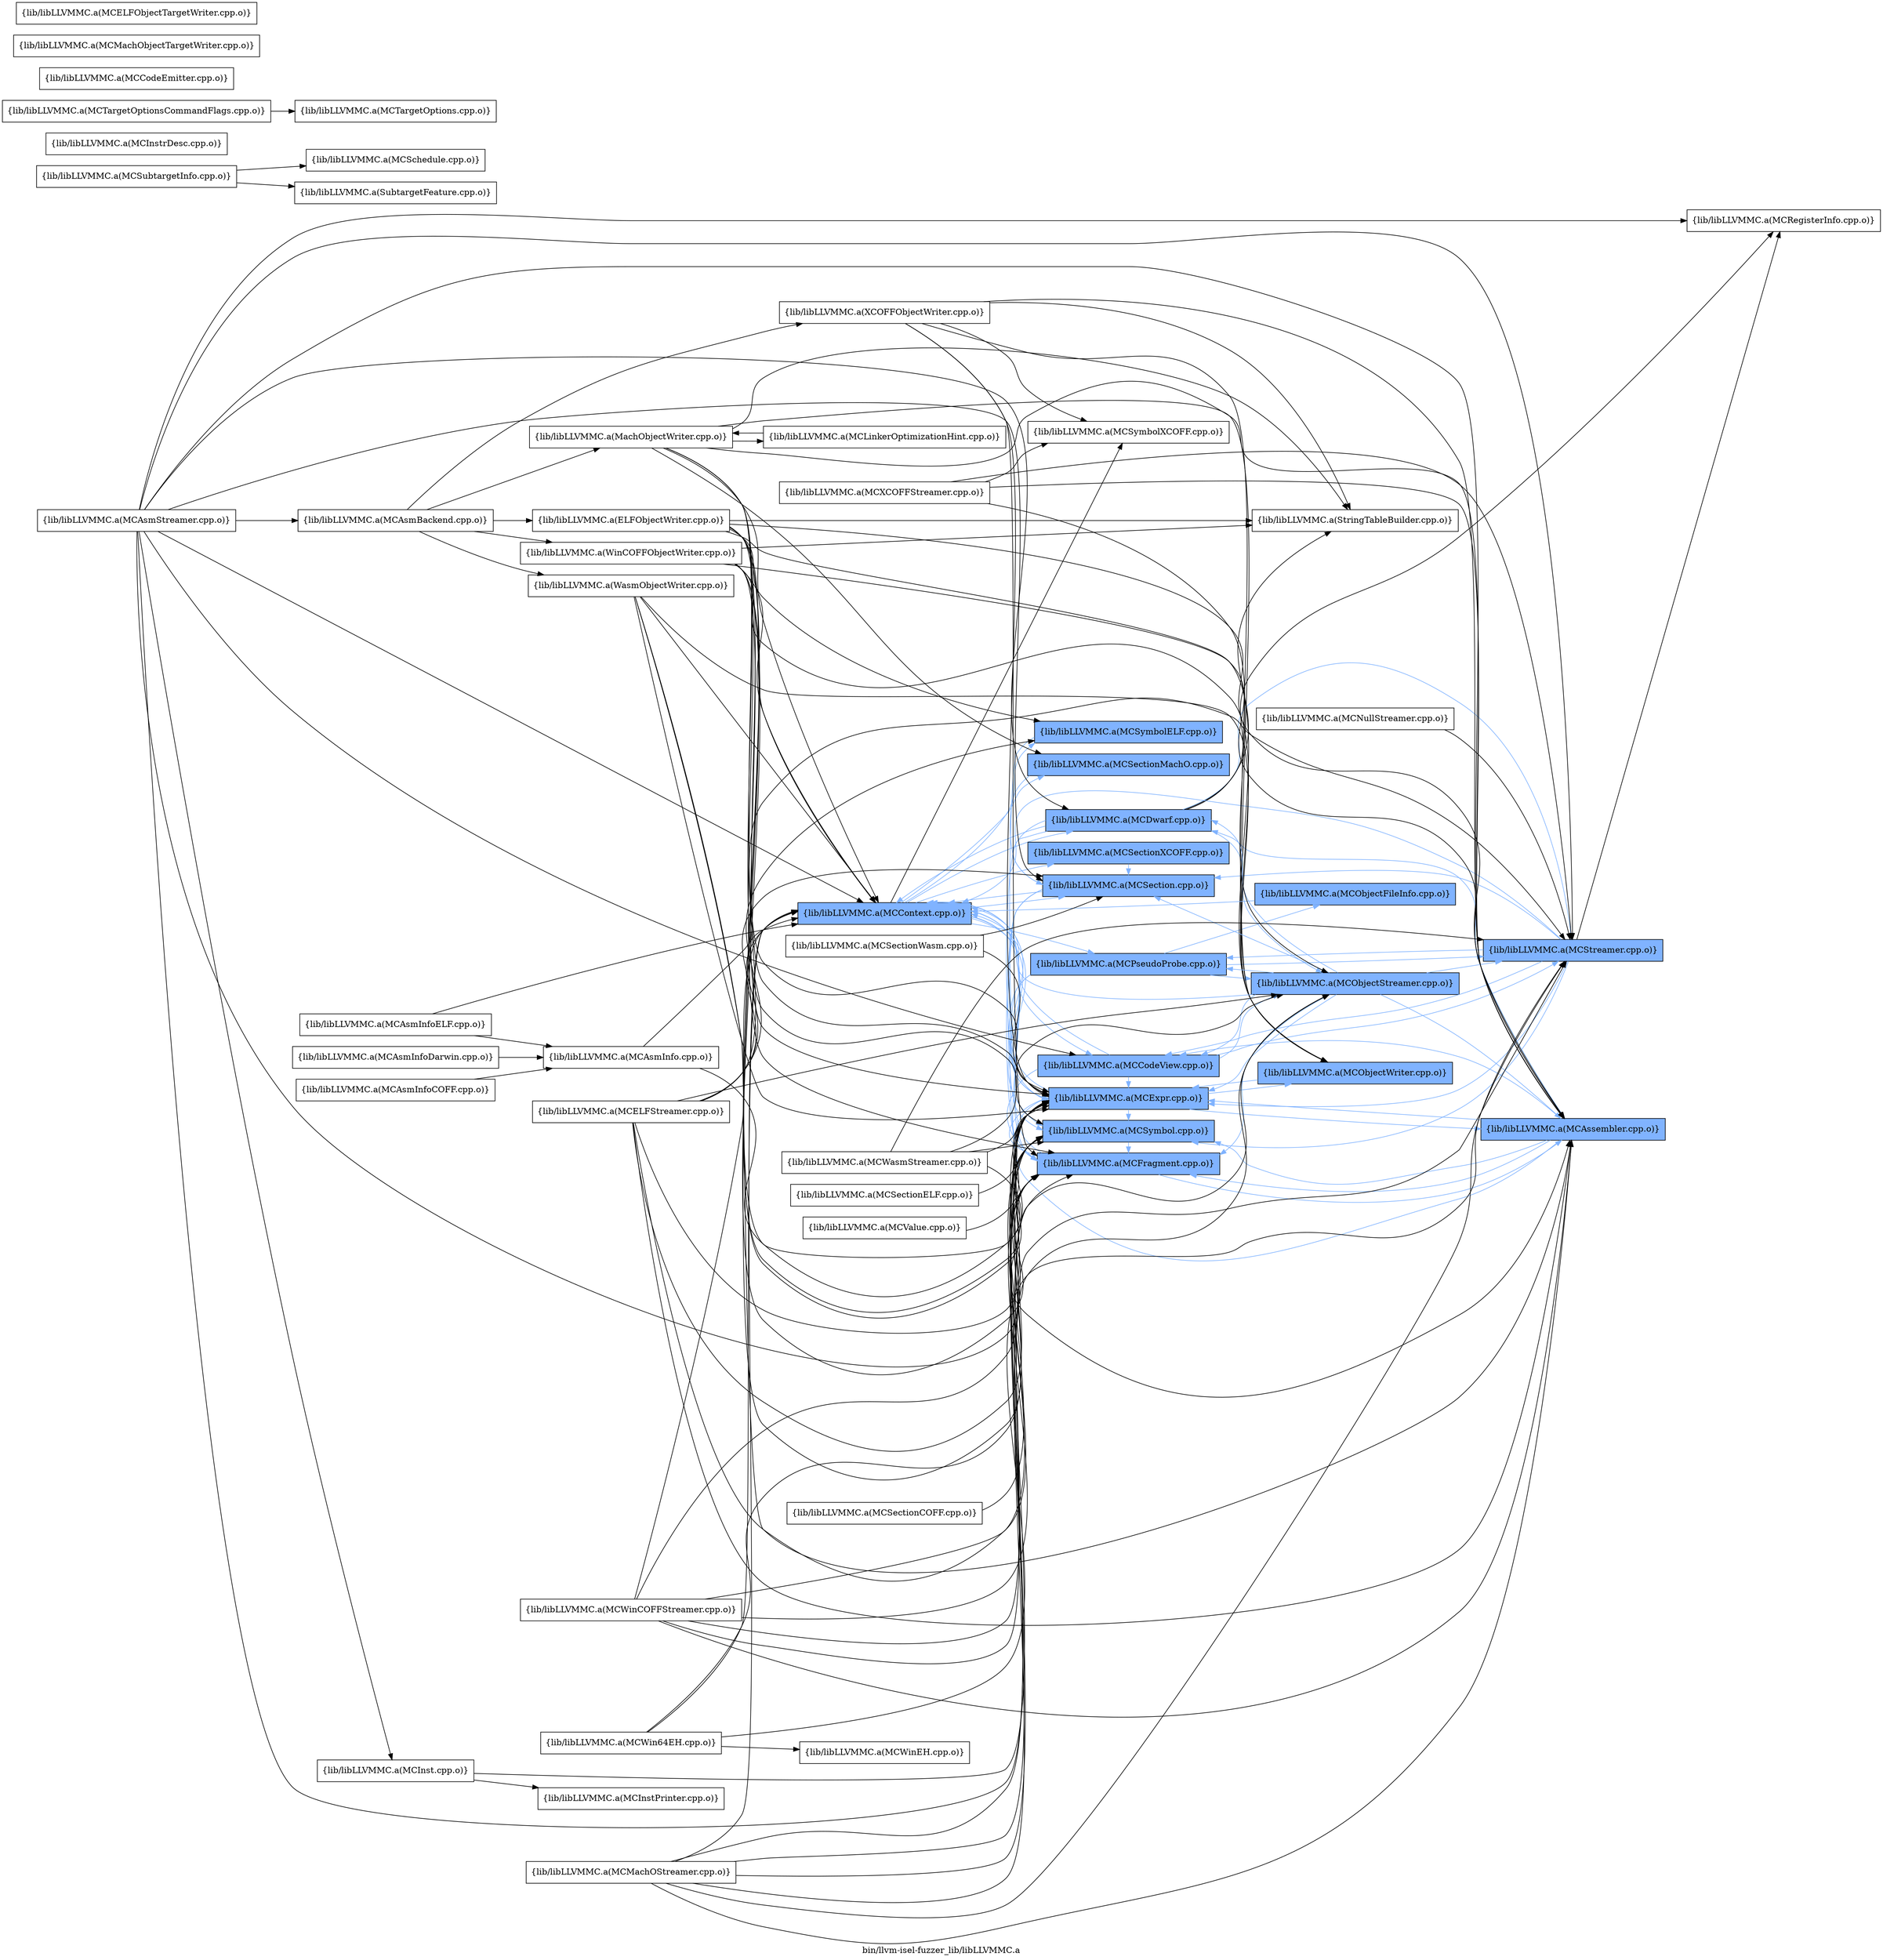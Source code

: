 digraph "bin/llvm-isel-fuzzer_lib/libLLVMMC.a" {
	label="bin/llvm-isel-fuzzer_lib/libLLVMMC.a";
	rankdir=LR;
	{ rank=same; Node0x5597edc2d488;  }
	{ rank=same; Node0x5597edc2db18; Node0x5597edc2e298; Node0x5597edc2cf88; Node0x5597edc2d708; Node0x5597edc2e158; Node0x5597edc2dac8; Node0x5597edc31998; Node0x5597edc2ef68; Node0x5597edc2d938; Node0x5597edc27218; Node0x5597edc27948;  }
	{ rank=same; Node0x5597edc2d488;  }
	{ rank=same; Node0x5597edc2db18; Node0x5597edc2e298; Node0x5597edc2cf88; Node0x5597edc2d708; Node0x5597edc2e158; Node0x5597edc2dac8; Node0x5597edc31998; Node0x5597edc2ef68; Node0x5597edc2d938; Node0x5597edc27218; Node0x5597edc27948;  }

	Node0x5597edc2d488 [shape=record,shape=box,group=1,style=filled,fillcolor="0.600000 0.5 1",label="{lib/libLLVMMC.a(MCContext.cpp.o)}"];
	Node0x5597edc2d488 -> Node0x5597edc2db18[color="0.600000 0.5 1"];
	Node0x5597edc2d488 -> Node0x5597edc2e298[color="0.600000 0.5 1"];
	Node0x5597edc2d488 -> Node0x5597edc2cf88[color="0.600000 0.5 1"];
	Node0x5597edc2d488 -> Node0x5597edc2d708[color="0.600000 0.5 1"];
	Node0x5597edc2d488 -> Node0x5597edc2e158[color="0.600000 0.5 1"];
	Node0x5597edc2d488 -> Node0x5597edc2dac8[color="0.600000 0.5 1"];
	Node0x5597edc2d488 -> Node0x5597edc31998[color="0.600000 0.5 1"];
	Node0x5597edc2d488 -> Node0x5597edc2ef68[color="0.600000 0.5 1"];
	Node0x5597edc2d488 -> Node0x5597edc2d938[color="0.600000 0.5 1"];
	Node0x5597edc2d488 -> Node0x5597edc27218[color="0.600000 0.5 1"];
	Node0x5597edc2d488 -> Node0x5597edc27948;
	Node0x5597edc2cf88 [shape=record,shape=box,group=1,style=filled,fillcolor="0.600000 0.5 1",label="{lib/libLLVMMC.a(MCExpr.cpp.o)}"];
	Node0x5597edc2cf88 -> Node0x5597edc2ea18[color="0.600000 0.5 1"];
	Node0x5597edc2cf88 -> Node0x5597edc2d488[color="0.600000 0.5 1"];
	Node0x5597edc2cf88 -> Node0x5597edc2d708[color="0.600000 0.5 1"];
	Node0x5597edc2cf88 -> Node0x5597edc2e428[color="0.600000 0.5 1"];
	Node0x5597edc2cf88 -> Node0x5597edc2d938[color="0.600000 0.5 1"];
	Node0x5597edc2cc18 [shape=record,shape=box,group=0,label="{lib/libLLVMMC.a(MCSubtargetInfo.cpp.o)}"];
	Node0x5597edc2cc18 -> Node0x5597edc2d398;
	Node0x5597edc2cc18 -> Node0x5597edc22e98;
	Node0x5597edc2d3e8 [shape=record,shape=box,group=1,style=filled,fillcolor="0.600000 0.5 1",label="{lib/libLLVMMC.a(MCStreamer.cpp.o)}"];
	Node0x5597edc2d3e8 -> Node0x5597edc2db18[color="0.600000 0.5 1"];
	Node0x5597edc2d3e8 -> Node0x5597edc2d488[color="0.600000 0.5 1"];
	Node0x5597edc2d3e8 -> Node0x5597edc2cf88[color="0.600000 0.5 1"];
	Node0x5597edc2d3e8 -> Node0x5597edc2e158[color="0.600000 0.5 1"];
	Node0x5597edc2d3e8 -> Node0x5597edc2e8d8;
	Node0x5597edc2d3e8 -> Node0x5597edc2dac8[color="0.600000 0.5 1"];
	Node0x5597edc2d3e8 -> Node0x5597edc2d938[color="0.600000 0.5 1"];
	Node0x5597edc2d938 [shape=record,shape=box,group=1,style=filled,fillcolor="0.600000 0.5 1",label="{lib/libLLVMMC.a(MCSymbol.cpp.o)}"];
	Node0x5597edc2d938 -> Node0x5597edc2d708[color="0.600000 0.5 1"];
	Node0x5597edc2c358 [shape=record,shape=box,group=0,label="{lib/libLLVMMC.a(MCInstrDesc.cpp.o)}"];
	Node0x5597edc2e8d8 [shape=record,shape=box,group=0,label="{lib/libLLVMMC.a(MCRegisterInfo.cpp.o)}"];
	Node0x5597edc2d398 [shape=record,shape=box,group=0,label="{lib/libLLVMMC.a(MCSchedule.cpp.o)}"];
	Node0x5597edc2bef8 [shape=record,shape=box,group=0,label="{lib/libLLVMMC.a(MCInstPrinter.cpp.o)}"];
	Node0x5597edc2c4e8 [shape=record,shape=box,group=0,label="{lib/libLLVMMC.a(MCAsmInfo.cpp.o)}"];
	Node0x5597edc2c4e8 -> Node0x5597edc2d488;
	Node0x5597edc2c4e8 -> Node0x5597edc2cf88;
	Node0x5597edc26cc8 [shape=record,shape=box,group=0,label="{lib/libLLVMMC.a(MCTargetOptions.cpp.o)}"];
	Node0x5597edc3c398 [shape=record,shape=box,group=0,label="{lib/libLLVMMC.a(MCAsmBackend.cpp.o)}"];
	Node0x5597edc3c398 -> Node0x5597edc2c7b8;
	Node0x5597edc3c398 -> Node0x5597edc24068;
	Node0x5597edc3c398 -> Node0x5597edc23488;
	Node0x5597edc3c398 -> Node0x5597edc21f98;
	Node0x5597edc3c398 -> Node0x5597edc22858;
	Node0x5597edc2ea18 [shape=record,shape=box,group=1,style=filled,fillcolor="0.600000 0.5 1",label="{lib/libLLVMMC.a(MCAssembler.cpp.o)}"];
	Node0x5597edc2ea18 -> Node0x5597edc2db18[color="0.600000 0.5 1"];
	Node0x5597edc2ea18 -> Node0x5597edc2d488[color="0.600000 0.5 1"];
	Node0x5597edc2ea18 -> Node0x5597edc2e298[color="0.600000 0.5 1"];
	Node0x5597edc2ea18 -> Node0x5597edc2cf88[color="0.600000 0.5 1"];
	Node0x5597edc2ea18 -> Node0x5597edc2d708[color="0.600000 0.5 1"];
	Node0x5597edc2ea18 -> Node0x5597edc2d938[color="0.600000 0.5 1"];
	Node0x5597edc2d708 [shape=record,shape=box,group=1,style=filled,fillcolor="0.600000 0.5 1",label="{lib/libLLVMMC.a(MCFragment.cpp.o)}"];
	Node0x5597edc2d708 -> Node0x5597edc2ea18[color="0.600000 0.5 1"];
	Node0x5597edc2d708 -> Node0x5597edc2d488[color="0.600000 0.5 1"];
	Node0x5597edc2d708 -> Node0x5597edc2cf88[color="0.600000 0.5 1"];
	Node0x5597edc2b7c8 [shape=record,shape=box,group=0,label="{lib/libLLVMMC.a(MCInst.cpp.o)}"];
	Node0x5597edc2b7c8 -> Node0x5597edc2cf88;
	Node0x5597edc2b7c8 -> Node0x5597edc2bef8;
	Node0x5597edc2b4f8 [shape=record,shape=box,group=1,style=filled,fillcolor="0.600000 0.5 1",label="{lib/libLLVMMC.a(MCObjectStreamer.cpp.o)}"];
	Node0x5597edc2b4f8 -> Node0x5597edc2ea18[color="0.600000 0.5 1"];
	Node0x5597edc2b4f8 -> Node0x5597edc2db18[color="0.600000 0.5 1"];
	Node0x5597edc2b4f8 -> Node0x5597edc2d488[color="0.600000 0.5 1"];
	Node0x5597edc2b4f8 -> Node0x5597edc2e298[color="0.600000 0.5 1"];
	Node0x5597edc2b4f8 -> Node0x5597edc2cf88[color="0.600000 0.5 1"];
	Node0x5597edc2b4f8 -> Node0x5597edc2d708[color="0.600000 0.5 1"];
	Node0x5597edc2b4f8 -> Node0x5597edc2e158[color="0.600000 0.5 1"];
	Node0x5597edc2b4f8 -> Node0x5597edc2dac8[color="0.600000 0.5 1"];
	Node0x5597edc2b4f8 -> Node0x5597edc2d3e8[color="0.600000 0.5 1"];
	Node0x5597edc2b868 [shape=record,shape=box,group=0,label="{lib/libLLVMMC.a(MCAsmInfoCOFF.cpp.o)}"];
	Node0x5597edc2b868 -> Node0x5597edc2c4e8;
	Node0x5597edc2b5e8 [shape=record,shape=box,group=0,label="{lib/libLLVMMC.a(MCAsmInfoDarwin.cpp.o)}"];
	Node0x5597edc2b5e8 -> Node0x5597edc2c4e8;
	Node0x5597edc2a968 [shape=record,shape=box,group=0,label="{lib/libLLVMMC.a(MCAsmInfoELF.cpp.o)}"];
	Node0x5597edc2a968 -> Node0x5597edc2c4e8;
	Node0x5597edc2a968 -> Node0x5597edc2d488;
	Node0x5597edc2e6f8 [shape=record,shape=box,group=0,label="{lib/libLLVMMC.a(MCCodeEmitter.cpp.o)}"];
	Node0x5597edc2aaa8 [shape=record,shape=box,group=0,label="{lib/libLLVMMC.a(MCMachObjectTargetWriter.cpp.o)}"];
	Node0x5597edc24068 [shape=record,shape=box,group=0,label="{lib/libLLVMMC.a(MachObjectWriter.cpp.o)}"];
	Node0x5597edc24068 -> Node0x5597edc2ea18;
	Node0x5597edc24068 -> Node0x5597edc2d488;
	Node0x5597edc24068 -> Node0x5597edc2cf88;
	Node0x5597edc24068 -> Node0x5597edc2d708;
	Node0x5597edc24068 -> Node0x5597edc2e428;
	Node0x5597edc24068 -> Node0x5597edc31998;
	Node0x5597edc24068 -> Node0x5597edc2d938;
	Node0x5597edc24068 -> Node0x5597edc251e8;
	Node0x5597edc24068 -> Node0x5597edc23168;
	Node0x5597edc2e978 [shape=record,shape=box,group=0,label="{lib/libLLVMMC.a(MCELFObjectTargetWriter.cpp.o)}"];
	Node0x5597edc25288 [shape=record,shape=box,group=0,label="{lib/libLLVMMC.a(MCValue.cpp.o)}"];
	Node0x5597edc25288 -> Node0x5597edc2cf88;
	Node0x5597edc21f98 [shape=record,shape=box,group=0,label="{lib/libLLVMMC.a(WinCOFFObjectWriter.cpp.o)}"];
	Node0x5597edc21f98 -> Node0x5597edc2ea18;
	Node0x5597edc21f98 -> Node0x5597edc2d488;
	Node0x5597edc21f98 -> Node0x5597edc2cf88;
	Node0x5597edc21f98 -> Node0x5597edc2d708;
	Node0x5597edc21f98 -> Node0x5597edc2e428;
	Node0x5597edc21f98 -> Node0x5597edc2d938;
	Node0x5597edc21f98 -> Node0x5597edc23168;
	Node0x5597edc29e78 [shape=record,shape=box,group=0,label="{lib/libLLVMMC.a(MCWin64EH.cpp.o)}"];
	Node0x5597edc29e78 -> Node0x5597edc2d488;
	Node0x5597edc29e78 -> Node0x5597edc2cf88;
	Node0x5597edc29e78 -> Node0x5597edc2d3e8;
	Node0x5597edc29e78 -> Node0x5597edc1be18;
	Node0x5597edc1baf8 [shape=record,shape=box,group=0,label="{lib/libLLVMMC.a(MCWinCOFFStreamer.cpp.o)}"];
	Node0x5597edc1baf8 -> Node0x5597edc2ea18;
	Node0x5597edc1baf8 -> Node0x5597edc2d488;
	Node0x5597edc1baf8 -> Node0x5597edc2cf88;
	Node0x5597edc1baf8 -> Node0x5597edc2d708;
	Node0x5597edc1baf8 -> Node0x5597edc2b4f8;
	Node0x5597edc1baf8 -> Node0x5597edc2d3e8;
	Node0x5597edc1baf8 -> Node0x5597edc2d938;
	Node0x5597edc1be18 [shape=record,shape=box,group=0,label="{lib/libLLVMMC.a(MCWinEH.cpp.o)}"];
	Node0x5597edc2db18 [shape=record,shape=box,group=1,style=filled,fillcolor="0.600000 0.5 1",label="{lib/libLLVMMC.a(MCCodeView.cpp.o)}"];
	Node0x5597edc2db18 -> Node0x5597edc2d488[color="0.600000 0.5 1"];
	Node0x5597edc2db18 -> Node0x5597edc2cf88[color="0.600000 0.5 1"];
	Node0x5597edc2db18 -> Node0x5597edc2d708[color="0.600000 0.5 1"];
	Node0x5597edc2db18 -> Node0x5597edc2b4f8[color="0.600000 0.5 1"];
	Node0x5597edc2db18 -> Node0x5597edc2d3e8[color="0.600000 0.5 1"];
	Node0x5597edc2a558 [shape=record,shape=box,group=1,style=filled,fillcolor="0.600000 0.5 1",label="{lib/libLLVMMC.a(MCObjectFileInfo.cpp.o)}"];
	Node0x5597edc2a558 -> Node0x5597edc2d488[color="0.600000 0.5 1"];
	Node0x5597edc2e298 [shape=record,shape=box,group=1,style=filled,fillcolor="0.600000 0.5 1",label="{lib/libLLVMMC.a(MCDwarf.cpp.o)}"];
	Node0x5597edc2e298 -> Node0x5597edc2d488[color="0.600000 0.5 1"];
	Node0x5597edc2e298 -> Node0x5597edc2cf88[color="0.600000 0.5 1"];
	Node0x5597edc2e298 -> Node0x5597edc2b4f8[color="0.600000 0.5 1"];
	Node0x5597edc2e298 -> Node0x5597edc2e8d8;
	Node0x5597edc2e298 -> Node0x5597edc2dac8[color="0.600000 0.5 1"];
	Node0x5597edc2e298 -> Node0x5597edc2d3e8[color="0.600000 0.5 1"];
	Node0x5597edc2e298 -> Node0x5597edc23168;
	Node0x5597edc25f08 [shape=record,shape=box,group=0,label="{lib/libLLVMMC.a(MCTargetOptionsCommandFlags.cpp.o)}"];
	Node0x5597edc25f08 -> Node0x5597edc26cc8;
	Node0x5597edc22e98 [shape=record,shape=box,group=0,label="{lib/libLLVMMC.a(SubtargetFeature.cpp.o)}"];
	Node0x5597edc2a4b8 [shape=record,shape=box,group=0,label="{lib/libLLVMMC.a(MCAsmStreamer.cpp.o)}"];
	Node0x5597edc2a4b8 -> Node0x5597edc3c398;
	Node0x5597edc2a4b8 -> Node0x5597edc2ea18;
	Node0x5597edc2a4b8 -> Node0x5597edc2db18;
	Node0x5597edc2a4b8 -> Node0x5597edc2d488;
	Node0x5597edc2a4b8 -> Node0x5597edc2e298;
	Node0x5597edc2a4b8 -> Node0x5597edc2cf88;
	Node0x5597edc2a4b8 -> Node0x5597edc2b7c8;
	Node0x5597edc2a4b8 -> Node0x5597edc2e8d8;
	Node0x5597edc2a4b8 -> Node0x5597edc2dac8;
	Node0x5597edc2a4b8 -> Node0x5597edc2d3e8;
	Node0x5597edc2a4b8 -> Node0x5597edc2d938;
	Node0x5597edc2f148 [shape=record,shape=box,group=0,label="{lib/libLLVMMC.a(MCELFStreamer.cpp.o)}"];
	Node0x5597edc2f148 -> Node0x5597edc2ea18;
	Node0x5597edc2f148 -> Node0x5597edc2d488;
	Node0x5597edc2f148 -> Node0x5597edc2cf88;
	Node0x5597edc2f148 -> Node0x5597edc2d708;
	Node0x5597edc2f148 -> Node0x5597edc2b4f8;
	Node0x5597edc2f148 -> Node0x5597edc2dac8;
	Node0x5597edc2f148 -> Node0x5597edc2d3e8;
	Node0x5597edc2f148 -> Node0x5597edc2d938;
	Node0x5597edc2f148 -> Node0x5597edc27218;
	Node0x5597edc2a238 [shape=record,shape=box,group=0,label="{lib/libLLVMMC.a(MCMachOStreamer.cpp.o)}"];
	Node0x5597edc2a238 -> Node0x5597edc2ea18;
	Node0x5597edc2a238 -> Node0x5597edc2d488;
	Node0x5597edc2a238 -> Node0x5597edc2cf88;
	Node0x5597edc2a238 -> Node0x5597edc2d708;
	Node0x5597edc2a238 -> Node0x5597edc2b4f8;
	Node0x5597edc2a238 -> Node0x5597edc2d3e8;
	Node0x5597edc2a238 -> Node0x5597edc2d938;
	Node0x5597edc2b228 [shape=record,shape=box,group=0,label="{lib/libLLVMMC.a(MCNullStreamer.cpp.o)}"];
	Node0x5597edc2b228 -> Node0x5597edc2d3e8;
	Node0x5597edc25a58 [shape=record,shape=box,group=0,label="{lib/libLLVMMC.a(MCWasmStreamer.cpp.o)}"];
	Node0x5597edc25a58 -> Node0x5597edc2ea18;
	Node0x5597edc25a58 -> Node0x5597edc2cf88;
	Node0x5597edc25a58 -> Node0x5597edc2b4f8;
	Node0x5597edc25a58 -> Node0x5597edc2d3e8;
	Node0x5597edc25a58 -> Node0x5597edc2d938;
	Node0x5597edc24338 [shape=record,shape=box,group=0,label="{lib/libLLVMMC.a(MCXCOFFStreamer.cpp.o)}"];
	Node0x5597edc24338 -> Node0x5597edc2ea18;
	Node0x5597edc24338 -> Node0x5597edc2b4f8;
	Node0x5597edc24338 -> Node0x5597edc2d3e8;
	Node0x5597edc24338 -> Node0x5597edc27948;
	Node0x5597edc31998 [shape=record,shape=box,group=1,style=filled,fillcolor="0.600000 0.5 1",label="{lib/libLLVMMC.a(MCSectionMachO.cpp.o)}"];
	Node0x5597edc31998 -> Node0x5597edc2dac8[color="0.600000 0.5 1"];
	Node0x5597edc27948 [shape=record,shape=box,group=0,label="{lib/libLLVMMC.a(MCSymbolXCOFF.cpp.o)}"];
	Node0x5597edc23168 [shape=record,shape=box,group=0,label="{lib/libLLVMMC.a(StringTableBuilder.cpp.o)}"];
	Node0x5597edc2c7b8 [shape=record,shape=box,group=0,label="{lib/libLLVMMC.a(ELFObjectWriter.cpp.o)}"];
	Node0x5597edc2c7b8 -> Node0x5597edc2ea18;
	Node0x5597edc2c7b8 -> Node0x5597edc2d488;
	Node0x5597edc2c7b8 -> Node0x5597edc2cf88;
	Node0x5597edc2c7b8 -> Node0x5597edc2d708;
	Node0x5597edc2c7b8 -> Node0x5597edc2e428;
	Node0x5597edc2c7b8 -> Node0x5597edc2d938;
	Node0x5597edc2c7b8 -> Node0x5597edc27218;
	Node0x5597edc2c7b8 -> Node0x5597edc23168;
	Node0x5597edc23488 [shape=record,shape=box,group=0,label="{lib/libLLVMMC.a(WasmObjectWriter.cpp.o)}"];
	Node0x5597edc23488 -> Node0x5597edc2ea18;
	Node0x5597edc23488 -> Node0x5597edc2d488;
	Node0x5597edc23488 -> Node0x5597edc2cf88;
	Node0x5597edc23488 -> Node0x5597edc2d708;
	Node0x5597edc23488 -> Node0x5597edc2e428;
	Node0x5597edc22858 [shape=record,shape=box,group=0,label="{lib/libLLVMMC.a(XCOFFObjectWriter.cpp.o)}"];
	Node0x5597edc22858 -> Node0x5597edc2ea18;
	Node0x5597edc22858 -> Node0x5597edc2cf88;
	Node0x5597edc22858 -> Node0x5597edc2d708;
	Node0x5597edc22858 -> Node0x5597edc2e428;
	Node0x5597edc22858 -> Node0x5597edc27948;
	Node0x5597edc22858 -> Node0x5597edc23168;
	Node0x5597edc2e428 [shape=record,shape=box,group=1,style=filled,fillcolor="0.600000 0.5 1",label="{lib/libLLVMMC.a(MCObjectWriter.cpp.o)}"];
	Node0x5597edc2e428 -> Node0x5597edc2cf88[color="0.600000 0.5 1"];
	Node0x5597edc27218 [shape=record,shape=box,group=1,style=filled,fillcolor="0.600000 0.5 1",label="{lib/libLLVMMC.a(MCSymbolELF.cpp.o)}"];
	Node0x5597edc27218 -> Node0x5597edc2cf88[color="0.600000 0.5 1"];
	Node0x5597edc2dac8 [shape=record,shape=box,group=1,style=filled,fillcolor="0.600000 0.5 1",label="{lib/libLLVMMC.a(MCSection.cpp.o)}"];
	Node0x5597edc2dac8 -> Node0x5597edc2d488[color="0.600000 0.5 1"];
	Node0x5597edc2dac8 -> Node0x5597edc2cf88[color="0.600000 0.5 1"];
	Node0x5597edc2dac8 -> Node0x5597edc2d708[color="0.600000 0.5 1"];
	Node0x5597edc2dac8 -> Node0x5597edc2d938[color="0.600000 0.5 1"];
	Node0x5597edc2e158 [shape=record,shape=box,group=1,style=filled,fillcolor="0.600000 0.5 1",label="{lib/libLLVMMC.a(MCPseudoProbe.cpp.o)}"];
	Node0x5597edc2e158 -> Node0x5597edc2cf88[color="0.600000 0.5 1"];
	Node0x5597edc2e158 -> Node0x5597edc2d708[color="0.600000 0.5 1"];
	Node0x5597edc2e158 -> Node0x5597edc2a558[color="0.600000 0.5 1"];
	Node0x5597edc2e158 -> Node0x5597edc2b4f8[color="0.600000 0.5 1"];
	Node0x5597edc2e158 -> Node0x5597edc2d3e8[color="0.600000 0.5 1"];
	Node0x5597edc2ef68 [shape=record,shape=box,group=1,style=filled,fillcolor="0.600000 0.5 1",label="{lib/libLLVMMC.a(MCSectionXCOFF.cpp.o)}"];
	Node0x5597edc2ef68 -> Node0x5597edc2dac8[color="0.600000 0.5 1"];
	Node0x5597edc2d898 [shape=record,shape=box,group=0,label="{lib/libLLVMMC.a(MCSectionCOFF.cpp.o)}"];
	Node0x5597edc2d898 -> Node0x5597edc2d938;
	Node0x5597edc308b8 [shape=record,shape=box,group=0,label="{lib/libLLVMMC.a(MCSectionELF.cpp.o)}"];
	Node0x5597edc308b8 -> Node0x5597edc2cf88;
	Node0x5597edc31268 [shape=record,shape=box,group=0,label="{lib/libLLVMMC.a(MCSectionWasm.cpp.o)}"];
	Node0x5597edc31268 -> Node0x5597edc2cf88;
	Node0x5597edc31268 -> Node0x5597edc2dac8;
	Node0x5597edc251e8 [shape=record,shape=box,group=0,label="{lib/libLLVMMC.a(MCLinkerOptimizationHint.cpp.o)}"];
	Node0x5597edc251e8 -> Node0x5597edc24068;
}
